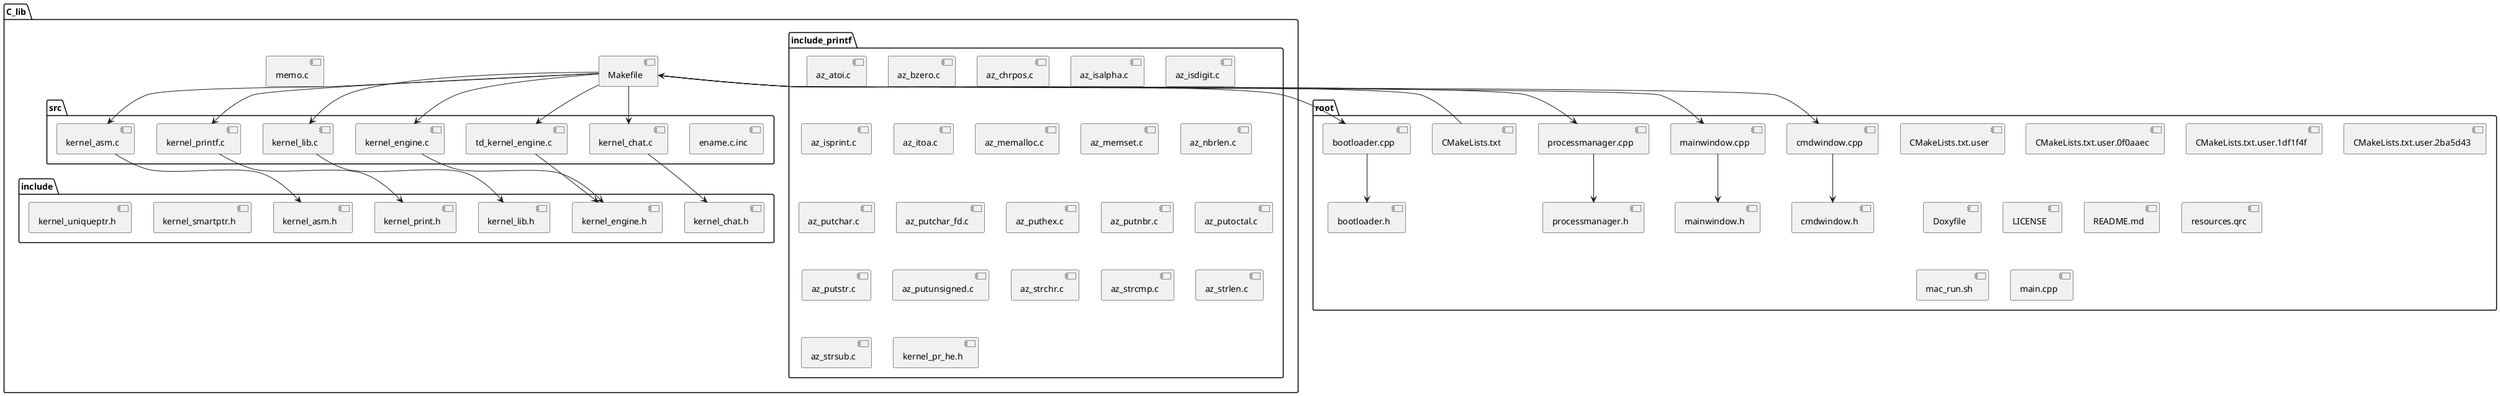 @startuml

' Define packages (directories)
package "C_lib" {
    [Makefile]

    package "include" {
        [kernel_asm.h]
        [kernel_chat.h]
        [kernel_engine.h]
        [kernel_lib.h]
        [kernel_print.h]
        [kernel_smartptr.h]
        [kernel_uniqueptr.h]
    }

    package "include_printf" {
        [az_atoi.c]
        [az_bzero.c]
        [az_chrpos.c]
        [az_isalpha.c]
        [az_isdigit.c]
        [az_isprint.c]
        [az_itoa.c]
        [az_memalloc.c]
        [az_memset.c]
        [az_nbrlen.c]
        [az_putchar.c]
        [az_putchar_fd.c]
        [az_puthex.c]
        [az_putnbr.c]
        [az_putoctal.c]
        [az_putstr.c]
        [az_putunsigned.c]
        [az_strchr.c]
        [az_strcmp.c]
        [az_strlen.c]
        [az_strsub.c]
        [kernel_pr_he.h]
    }

    package "src" {
        [ename.c.inc]
        [kernel_asm.c]
        [kernel_chat.c]
        [kernel_engine.c]
        [td_kernel_engine.c]
        [kernel_lib.c]
        [kernel_printf.c]
    }

    [memo.c]
}

' Define packages (directories) for root files
package "root" {
    [CMakeLists.txt]
    [CMakeLists.txt.user]
    [CMakeLists.txt.user.0f0aaec]
    [CMakeLists.txt.user.1df1f4f]
    [CMakeLists.txt.user.2ba5d43]
    [Doxyfile]
    [LICENSE]
    [README.md]
    [bootloader.cpp]
    [bootloader.h]
    [cmdwindow.cpp]
    [cmdwindow.h]
    [mainwindow.cpp]
    [mainwindow.h]
    [processmanager.cpp]
    [processmanager.h]
    [resources.qrc]
    [mac_run.sh]
    [main.cpp]
}

' Define relationships
[kernel_asm.c] --> [kernel_asm.h]
[kernel_lib.c] --> [kernel_lib.h]
[kernel_printf.c] --> [kernel_print.h]
[kernel_chat.c] --> [kernel_chat.h]
[kernel_engine.c] --> [kernel_engine.h]
[td_kernel_engine.c] --> [kernel_engine.h]

[bootloader.cpp] --> [bootloader.h]
[cmdwindow.cpp] --> [cmdwindow.h]
[mainwindow.cpp] --> [mainwindow.h]
[processmanager.cpp] --> [processmanager.h]

' Build process relationships
[Makefile] --> [kernel_asm.c]
[Makefile] --> [kernel_lib.c]
[Makefile] --> [kernel_printf.c]
[Makefile] --> [kernel_chat.c]
[Makefile] --> [kernel_engine.c]
[Makefile] --> [td_kernel_engine.c]
[Makefile] --> [bootloader.cpp]
[Makefile] --> [cmdwindow.cpp]
[Makefile] --> [mainwindow.cpp]
[Makefile] --> [processmanager.cpp]

'CMake and Makefile relationship
[CMakeLists.txt] --> [Makefile]

@enduml
